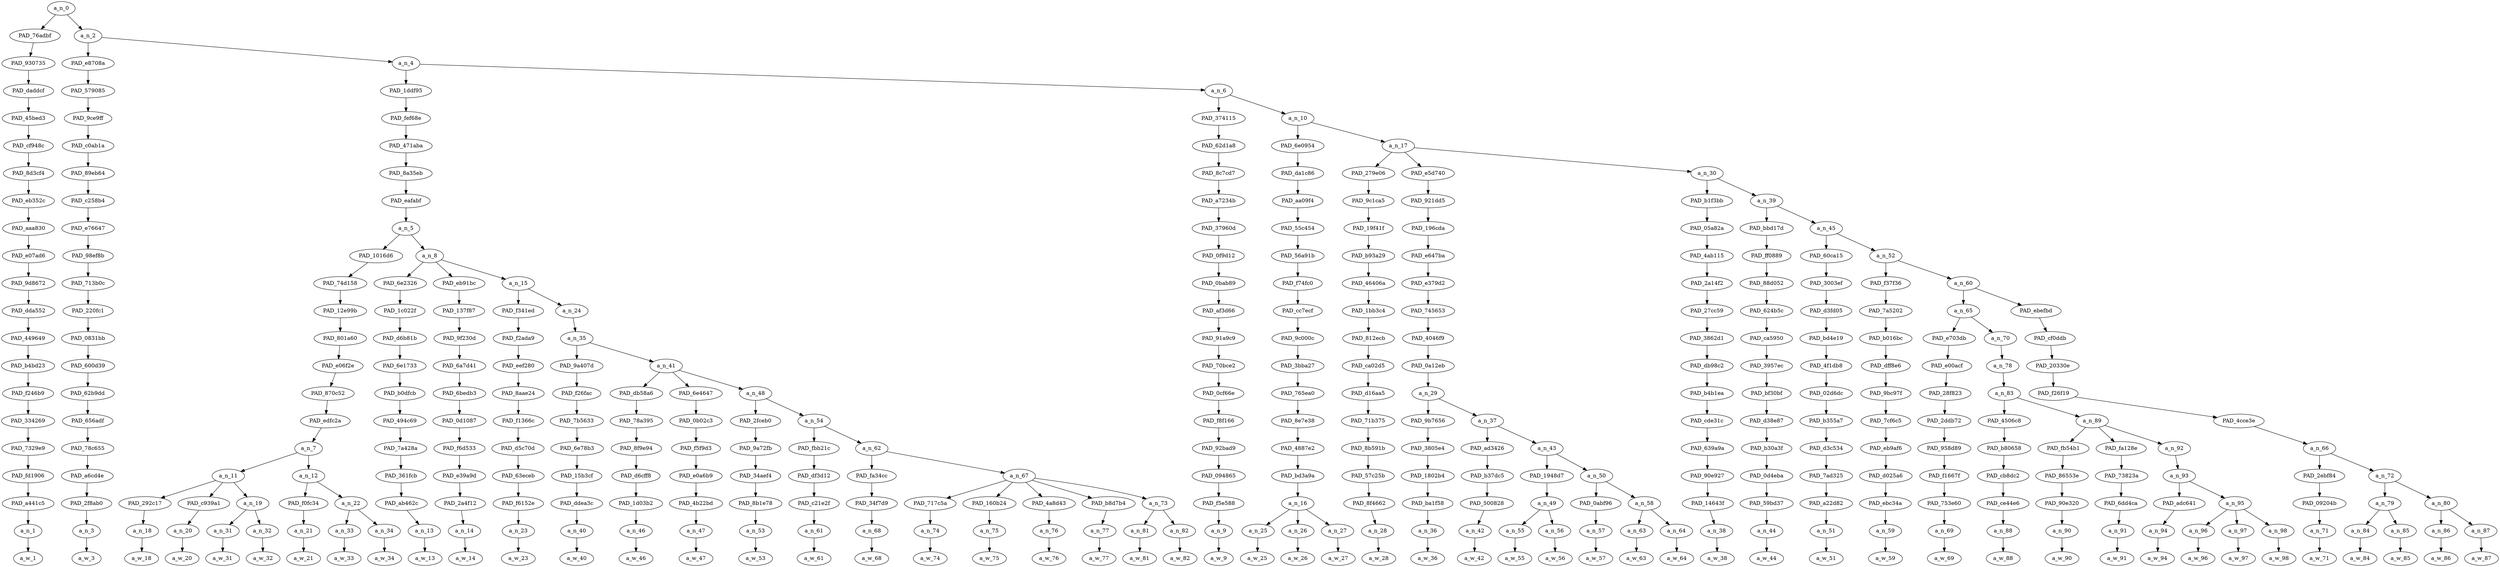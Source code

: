 strict digraph "" {
	a_n_0	[div_dir=1,
		index=0,
		level=20,
		pos="4.525802951388889,20!",
		text_span="[0, 1, 2, 3, 4, 5, 6, 7, 8, 9, 10, 11, 12, 13, 14, 15, 16, 17, 18, 19, 20, 21, 22, 23, 24, 25, 26, 27, 28, 29, 30, 31, 32, 33, 34, \
35, 36, 37, 38, 39, 40, 41, 42, 43, 44, 45, 46, 47, 48, 49, 50, 51, 52]",
		value=1.00000001];
	PAD_76adbf	[div_dir=1,
		index=0,
		level=19,
		pos="0.0,19!",
		text_span="[0]",
		value=0.01469793];
	a_n_0 -> PAD_76adbf;
	a_n_2	[div_dir=1,
		index=1,
		level=19,
		pos="9.051605902777778,19!",
		text_span="[1, 2, 3, 4, 5, 6, 7, 8, 9, 10, 11, 12, 13, 14, 15, 16, 17, 18, 19, 20, 21, 22, 23, 24, 25, 26, 27, 28, 29, 30, 31, 32, 33, 34, \
35, 36, 37, 38, 39, 40, 41, 42, 43, 44, 45, 46, 47, 48, 49, 50, 51, 52]",
		value=0.98489633];
	a_n_0 -> a_n_2;
	PAD_930735	[div_dir=1,
		index=0,
		level=18,
		pos="0.0,18!",
		text_span="[0]",
		value=0.01469793];
	PAD_76adbf -> PAD_930735;
	PAD_daddcf	[div_dir=1,
		index=0,
		level=17,
		pos="0.0,17!",
		text_span="[0]",
		value=0.01469793];
	PAD_930735 -> PAD_daddcf;
	PAD_45bed3	[div_dir=1,
		index=0,
		level=16,
		pos="0.0,16!",
		text_span="[0]",
		value=0.01469793];
	PAD_daddcf -> PAD_45bed3;
	PAD_cf948c	[div_dir=1,
		index=0,
		level=15,
		pos="0.0,15!",
		text_span="[0]",
		value=0.01469793];
	PAD_45bed3 -> PAD_cf948c;
	PAD_8d3cf4	[div_dir=1,
		index=0,
		level=14,
		pos="0.0,14!",
		text_span="[0]",
		value=0.01469793];
	PAD_cf948c -> PAD_8d3cf4;
	PAD_eb352c	[div_dir=1,
		index=0,
		level=13,
		pos="0.0,13!",
		text_span="[0]",
		value=0.01469793];
	PAD_8d3cf4 -> PAD_eb352c;
	PAD_aaa830	[div_dir=1,
		index=0,
		level=12,
		pos="0.0,12!",
		text_span="[0]",
		value=0.01469793];
	PAD_eb352c -> PAD_aaa830;
	PAD_e07ad6	[div_dir=1,
		index=0,
		level=11,
		pos="0.0,11!",
		text_span="[0]",
		value=0.01469793];
	PAD_aaa830 -> PAD_e07ad6;
	PAD_9d8672	[div_dir=1,
		index=0,
		level=10,
		pos="0.0,10!",
		text_span="[0]",
		value=0.01469793];
	PAD_e07ad6 -> PAD_9d8672;
	PAD_dda552	[div_dir=1,
		index=0,
		level=9,
		pos="0.0,9!",
		text_span="[0]",
		value=0.01469793];
	PAD_9d8672 -> PAD_dda552;
	PAD_449649	[div_dir=1,
		index=0,
		level=8,
		pos="0.0,8!",
		text_span="[0]",
		value=0.01469793];
	PAD_dda552 -> PAD_449649;
	PAD_b4bd23	[div_dir=1,
		index=0,
		level=7,
		pos="0.0,7!",
		text_span="[0]",
		value=0.01469793];
	PAD_449649 -> PAD_b4bd23;
	PAD_f246b9	[div_dir=1,
		index=0,
		level=6,
		pos="0.0,6!",
		text_span="[0]",
		value=0.01469793];
	PAD_b4bd23 -> PAD_f246b9;
	PAD_334269	[div_dir=1,
		index=0,
		level=5,
		pos="0.0,5!",
		text_span="[0]",
		value=0.01469793];
	PAD_f246b9 -> PAD_334269;
	PAD_7329e9	[div_dir=1,
		index=0,
		level=4,
		pos="0.0,4!",
		text_span="[0]",
		value=0.01469793];
	PAD_334269 -> PAD_7329e9;
	PAD_fd1906	[div_dir=1,
		index=0,
		level=3,
		pos="0.0,3!",
		text_span="[0]",
		value=0.01469793];
	PAD_7329e9 -> PAD_fd1906;
	PAD_a441c5	[div_dir=1,
		index=0,
		level=2,
		pos="0.0,2!",
		text_span="[0]",
		value=0.01469793];
	PAD_fd1906 -> PAD_a441c5;
	a_n_1	[div_dir=1,
		index=0,
		level=1,
		pos="0.0,1!",
		text_span="[0]",
		value=0.01469793];
	PAD_a441c5 -> a_n_1;
	a_w_1	[div_dir=0,
		index=0,
		level=0,
		pos="0,0!",
		text_span="[0]",
		value=there];
	a_n_1 -> a_w_1;
	PAD_e8708a	[div_dir=-1,
		index=1,
		level=18,
		pos="1.0,18!",
		text_span="[1]",
		value=0.01311802];
	a_n_2 -> PAD_e8708a;
	a_n_4	[div_dir=1,
		index=2,
		level=18,
		pos="17.103211805555556,18!",
		text_span="[2, 3, 4, 5, 6, 7, 8, 9, 10, 11, 12, 13, 14, 15, 16, 17, 18, 19, 20, 21, 22, 23, 24, 25, 26, 27, 28, 29, 30, 31, 32, 33, 34, 35, \
36, 37, 38, 39, 40, 41, 42, 43, 44, 45, 46, 47, 48, 49, 50, 51, 52]",
		value=0.97138414];
	a_n_2 -> a_n_4;
	PAD_579085	[div_dir=-1,
		index=1,
		level=17,
		pos="1.0,17!",
		text_span="[1]",
		value=0.01311802];
	PAD_e8708a -> PAD_579085;
	PAD_9ce9ff	[div_dir=-1,
		index=1,
		level=16,
		pos="1.0,16!",
		text_span="[1]",
		value=0.01311802];
	PAD_579085 -> PAD_9ce9ff;
	PAD_c0ab1a	[div_dir=-1,
		index=1,
		level=15,
		pos="1.0,15!",
		text_span="[1]",
		value=0.01311802];
	PAD_9ce9ff -> PAD_c0ab1a;
	PAD_89eb64	[div_dir=-1,
		index=1,
		level=14,
		pos="1.0,14!",
		text_span="[1]",
		value=0.01311802];
	PAD_c0ab1a -> PAD_89eb64;
	PAD_c258b4	[div_dir=-1,
		index=1,
		level=13,
		pos="1.0,13!",
		text_span="[1]",
		value=0.01311802];
	PAD_89eb64 -> PAD_c258b4;
	PAD_e76647	[div_dir=-1,
		index=1,
		level=12,
		pos="1.0,12!",
		text_span="[1]",
		value=0.01311802];
	PAD_c258b4 -> PAD_e76647;
	PAD_98ef8b	[div_dir=-1,
		index=1,
		level=11,
		pos="1.0,11!",
		text_span="[1]",
		value=0.01311802];
	PAD_e76647 -> PAD_98ef8b;
	PAD_713b0c	[div_dir=-1,
		index=1,
		level=10,
		pos="1.0,10!",
		text_span="[1]",
		value=0.01311802];
	PAD_98ef8b -> PAD_713b0c;
	PAD_220fc1	[div_dir=-1,
		index=1,
		level=9,
		pos="1.0,9!",
		text_span="[1]",
		value=0.01311802];
	PAD_713b0c -> PAD_220fc1;
	PAD_0831bb	[div_dir=-1,
		index=1,
		level=8,
		pos="1.0,8!",
		text_span="[1]",
		value=0.01311802];
	PAD_220fc1 -> PAD_0831bb;
	PAD_600d39	[div_dir=-1,
		index=1,
		level=7,
		pos="1.0,7!",
		text_span="[1]",
		value=0.01311802];
	PAD_0831bb -> PAD_600d39;
	PAD_62b9dd	[div_dir=-1,
		index=1,
		level=6,
		pos="1.0,6!",
		text_span="[1]",
		value=0.01311802];
	PAD_600d39 -> PAD_62b9dd;
	PAD_656adf	[div_dir=-1,
		index=1,
		level=5,
		pos="1.0,5!",
		text_span="[1]",
		value=0.01311802];
	PAD_62b9dd -> PAD_656adf;
	PAD_78c655	[div_dir=-1,
		index=1,
		level=4,
		pos="1.0,4!",
		text_span="[1]",
		value=0.01311802];
	PAD_656adf -> PAD_78c655;
	PAD_a6cd4e	[div_dir=-1,
		index=1,
		level=3,
		pos="1.0,3!",
		text_span="[1]",
		value=0.01311802];
	PAD_78c655 -> PAD_a6cd4e;
	PAD_2f8ab0	[div_dir=-1,
		index=1,
		level=2,
		pos="1.0,2!",
		text_span="[1]",
		value=0.01311802];
	PAD_a6cd4e -> PAD_2f8ab0;
	a_n_3	[div_dir=-1,
		index=1,
		level=1,
		pos="1.0,1!",
		text_span="[1]",
		value=0.01311802];
	PAD_2f8ab0 -> a_n_3;
	a_w_3	[div_dir=0,
		index=1,
		level=0,
		pos="1,0!",
		text_span="[1]",
		value=are];
	a_n_3 -> a_w_3;
	PAD_1ddf95	[div_dir=1,
		index=2,
		level=17,
		pos="7.755034722222223,17!",
		text_span="[2, 3, 4, 5, 6, 7, 8, 9, 10, 11, 12, 13, 14, 15, 16, 17, 18, 19, 20, 21, 22, 23]",
		value=0.30685269];
	a_n_4 -> PAD_1ddf95;
	a_n_6	[div_dir=1,
		index=3,
		level=17,
		pos="26.45138888888889,17!",
		text_span="[24, 25, 26, 27, 28, 29, 30, 31, 32, 33, 34, 35, 36, 37, 38, 39, 40, 41, 42, 43, 44, 45, 46, 47, 48, 49, 50, 51, 52]",
		value=0.66413312];
	a_n_4 -> a_n_6;
	PAD_fef68e	[div_dir=1,
		index=2,
		level=16,
		pos="7.755034722222223,16!",
		text_span="[2, 3, 4, 5, 6, 7, 8, 9, 10, 11, 12, 13, 14, 15, 16, 17, 18, 19, 20, 21, 22, 23]",
		value=0.30685269];
	PAD_1ddf95 -> PAD_fef68e;
	PAD_471aba	[div_dir=1,
		index=2,
		level=15,
		pos="7.755034722222223,15!",
		text_span="[2, 3, 4, 5, 6, 7, 8, 9, 10, 11, 12, 13, 14, 15, 16, 17, 18, 19, 20, 21, 22, 23]",
		value=0.30685269];
	PAD_fef68e -> PAD_471aba;
	PAD_8a35eb	[div_dir=1,
		index=2,
		level=14,
		pos="7.755034722222223,14!",
		text_span="[2, 3, 4, 5, 6, 7, 8, 9, 10, 11, 12, 13, 14, 15, 16, 17, 18, 19, 20, 21, 22, 23]",
		value=0.30685269];
	PAD_471aba -> PAD_8a35eb;
	PAD_eafabf	[div_dir=1,
		index=2,
		level=13,
		pos="7.755034722222223,13!",
		text_span="[2, 3, 4, 5, 6, 7, 8, 9, 10, 11, 12, 13, 14, 15, 16, 17, 18, 19, 20, 21, 22, 23]",
		value=0.30685269];
	PAD_8a35eb -> PAD_eafabf;
	a_n_5	[div_dir=1,
		index=2,
		level=12,
		pos="7.755034722222223,12!",
		text_span="[2, 3, 4, 5, 6, 7, 8, 9, 10, 11, 12, 13, 14, 15, 16, 17, 18, 19, 20, 21, 22, 23]",
		value=0.30685269];
	PAD_eafabf -> a_n_5;
	PAD_1016d6	[div_dir=1,
		index=2,
		level=11,
		pos="5.125,11!",
		text_span="[2, 3, 4, 5, 6, 7, 8]",
		value=0.10934379];
	a_n_5 -> PAD_1016d6;
	a_n_8	[div_dir=1,
		index=3,
		level=11,
		pos="10.385069444444445,11!",
		text_span="[9, 10, 11, 12, 13, 14, 15, 16, 17, 18, 19, 20, 21, 22, 23]",
		value=0.19732351];
	a_n_5 -> a_n_8;
	PAD_74d158	[div_dir=1,
		index=2,
		level=10,
		pos="5.125,10!",
		text_span="[2, 3, 4, 5, 6, 7, 8]",
		value=0.10934379];
	PAD_1016d6 -> PAD_74d158;
	PAD_12e99b	[div_dir=1,
		index=2,
		level=9,
		pos="5.125,9!",
		text_span="[2, 3, 4, 5, 6, 7, 8]",
		value=0.10934379];
	PAD_74d158 -> PAD_12e99b;
	PAD_801a60	[div_dir=1,
		index=2,
		level=8,
		pos="5.125,8!",
		text_span="[2, 3, 4, 5, 6, 7, 8]",
		value=0.10934379];
	PAD_12e99b -> PAD_801a60;
	PAD_e06f2e	[div_dir=1,
		index=2,
		level=7,
		pos="5.125,7!",
		text_span="[2, 3, 4, 5, 6, 7, 8]",
		value=0.10934379];
	PAD_801a60 -> PAD_e06f2e;
	PAD_870c52	[div_dir=1,
		index=2,
		level=6,
		pos="5.125,6!",
		text_span="[2, 3, 4, 5, 6, 7, 8]",
		value=0.10934379];
	PAD_e06f2e -> PAD_870c52;
	PAD_edfc2a	[div_dir=1,
		index=2,
		level=5,
		pos="5.125,5!",
		text_span="[2, 3, 4, 5, 6, 7, 8]",
		value=0.10934379];
	PAD_870c52 -> PAD_edfc2a;
	a_n_7	[div_dir=1,
		index=2,
		level=4,
		pos="5.125,4!",
		text_span="[2, 3, 4, 5, 6, 7, 8]",
		value=0.10934379];
	PAD_edfc2a -> a_n_7;
	a_n_11	[div_dir=1,
		index=2,
		level=3,
		pos="3.5,3!",
		text_span="[2, 3, 4, 5]",
		value=0.07731415];
	a_n_7 -> a_n_11;
	a_n_12	[div_dir=1,
		index=3,
		level=3,
		pos="6.75,3!",
		text_span="[6, 7, 8]",
		value=0.03189026];
	a_n_7 -> a_n_12;
	PAD_292c17	[div_dir=-1,
		index=2,
		level=2,
		pos="2.0,2!",
		text_span="[2]",
		value=0.00952891];
	a_n_11 -> PAD_292c17;
	PAD_c939a1	[div_dir=1,
		index=4,
		level=2,
		pos="5.0,2!",
		text_span="[5]",
		value=0.04478317];
	a_n_11 -> PAD_c939a1;
	a_n_19	[div_dir=1,
		index=3,
		level=2,
		pos="3.5,2!",
		text_span="[3, 4]",
		value=0.02286763];
	a_n_11 -> a_n_19;
	a_n_18	[div_dir=-1,
		index=2,
		level=1,
		pos="2.0,1!",
		text_span="[2]",
		value=0.00952891];
	PAD_292c17 -> a_n_18;
	a_w_18	[div_dir=0,
		index=2,
		level=0,
		pos="2,0!",
		text_span="[2]",
		value=c];
	a_n_18 -> a_w_18;
	a_n_20	[div_dir=1,
		index=5,
		level=1,
		pos="5.0,1!",
		text_span="[5]",
		value=0.04478317];
	PAD_c939a1 -> a_n_20;
	a_w_20	[div_dir=0,
		index=5,
		level=0,
		pos="5,0!",
		text_span="[5]",
		value=moslems];
	a_n_20 -> a_w_20;
	a_n_31	[div_dir=1,
		index=3,
		level=1,
		pos="3.0,1!",
		text_span="[3]",
		value=0.01082881];
	a_n_19 -> a_n_31;
	a_n_32	[div_dir=1,
		index=4,
		level=1,
		pos="4.0,1!",
		text_span="[4]",
		value=0.01201658];
	a_n_19 -> a_n_32;
	a_w_31	[div_dir=0,
		index=3,
		level=0,
		pos="3,0!",
		text_span="[3]",
		value="<number>"];
	a_n_31 -> a_w_31;
	a_w_32	[div_dir=0,
		index=4,
		level=0,
		pos="4,0!",
		text_span="[4]",
		value=million];
	a_n_32 -> a_w_32;
	PAD_f0fc34	[div_dir=-1,
		index=5,
		level=2,
		pos="6.0,2!",
		text_span="[6]",
		value=0.00987457];
	a_n_12 -> PAD_f0fc34;
	a_n_22	[div_dir=1,
		index=6,
		level=2,
		pos="7.5,2!",
		text_span="[7, 8]",
		value=0.02196819];
	a_n_12 -> a_n_22;
	a_n_21	[div_dir=-1,
		index=6,
		level=1,
		pos="6.0,1!",
		text_span="[6]",
		value=0.00987457];
	PAD_f0fc34 -> a_n_21;
	a_w_21	[div_dir=0,
		index=6,
		level=0,
		pos="6,0!",
		text_span="[6]",
		value=in];
	a_n_21 -> a_w_21;
	a_n_33	[div_dir=1,
		index=7,
		level=1,
		pos="7.0,1!",
		text_span="[7]",
		value=0.01253053];
	a_n_22 -> a_n_33;
	a_n_34	[div_dir=1,
		index=8,
		level=1,
		pos="8.0,1!",
		text_span="[8]",
		value=0.00935522];
	a_n_22 -> a_n_34;
	a_w_33	[div_dir=0,
		index=7,
		level=0,
		pos="7,0!",
		text_span="[7]",
		value=uk];
	a_n_33 -> a_w_33;
	a_w_34	[div_dir=0,
		index=8,
		level=0,
		pos="8,0!",
		text_span="[8]",
		value="<percent>"];
	a_n_34 -> a_w_34;
	PAD_6e2326	[div_dir=-1,
		index=3,
		level=10,
		pos="9.0,10!",
		text_span="[9]",
		value=0.00782202];
	a_n_8 -> PAD_6e2326;
	PAD_eb91bc	[div_dir=1,
		index=4,
		level=10,
		pos="10.0,10!",
		text_span="[10]",
		value=0.00795950];
	a_n_8 -> PAD_eb91bc;
	a_n_15	[div_dir=1,
		index=5,
		level=10,
		pos="12.155208333333333,10!",
		text_span="[11, 12, 13, 14, 15, 16, 17, 18, 19, 20, 21, 22, 23]",
		value=0.18141365];
	a_n_8 -> a_n_15;
	PAD_1c022f	[div_dir=-1,
		index=3,
		level=9,
		pos="9.0,9!",
		text_span="[9]",
		value=0.00782202];
	PAD_6e2326 -> PAD_1c022f;
	PAD_d6b81b	[div_dir=-1,
		index=3,
		level=8,
		pos="9.0,8!",
		text_span="[9]",
		value=0.00782202];
	PAD_1c022f -> PAD_d6b81b;
	PAD_6e1733	[div_dir=-1,
		index=3,
		level=7,
		pos="9.0,7!",
		text_span="[9]",
		value=0.00782202];
	PAD_d6b81b -> PAD_6e1733;
	PAD_b0dfcb	[div_dir=-1,
		index=3,
		level=6,
		pos="9.0,6!",
		text_span="[9]",
		value=0.00782202];
	PAD_6e1733 -> PAD_b0dfcb;
	PAD_494c69	[div_dir=-1,
		index=3,
		level=5,
		pos="9.0,5!",
		text_span="[9]",
		value=0.00782202];
	PAD_b0dfcb -> PAD_494c69;
	PAD_7a428a	[div_dir=-1,
		index=3,
		level=4,
		pos="9.0,4!",
		text_span="[9]",
		value=0.00782202];
	PAD_494c69 -> PAD_7a428a;
	PAD_361fcb	[div_dir=-1,
		index=4,
		level=3,
		pos="9.0,3!",
		text_span="[9]",
		value=0.00782202];
	PAD_7a428a -> PAD_361fcb;
	PAD_ab462c	[div_dir=-1,
		index=7,
		level=2,
		pos="9.0,2!",
		text_span="[9]",
		value=0.00782202];
	PAD_361fcb -> PAD_ab462c;
	a_n_13	[div_dir=-1,
		index=9,
		level=1,
		pos="9.0,1!",
		text_span="[9]",
		value=0.00782202];
	PAD_ab462c -> a_n_13;
	a_w_13	[div_dir=0,
		index=9,
		level=0,
		pos="9,0!",
		text_span="[9]",
		value=do];
	a_n_13 -> a_w_13;
	PAD_137f87	[div_dir=1,
		index=4,
		level=9,
		pos="10.0,9!",
		text_span="[10]",
		value=0.00795950];
	PAD_eb91bc -> PAD_137f87;
	PAD_9f230d	[div_dir=1,
		index=4,
		level=8,
		pos="10.0,8!",
		text_span="[10]",
		value=0.00795950];
	PAD_137f87 -> PAD_9f230d;
	PAD_6a7d41	[div_dir=1,
		index=4,
		level=7,
		pos="10.0,7!",
		text_span="[10]",
		value=0.00795950];
	PAD_9f230d -> PAD_6a7d41;
	PAD_6bedb3	[div_dir=1,
		index=4,
		level=6,
		pos="10.0,6!",
		text_span="[10]",
		value=0.00795950];
	PAD_6a7d41 -> PAD_6bedb3;
	PAD_0d1087	[div_dir=1,
		index=4,
		level=5,
		pos="10.0,5!",
		text_span="[10]",
		value=0.00795950];
	PAD_6bedb3 -> PAD_0d1087;
	PAD_f6d533	[div_dir=1,
		index=4,
		level=4,
		pos="10.0,4!",
		text_span="[10]",
		value=0.00795950];
	PAD_0d1087 -> PAD_f6d533;
	PAD_e39a9d	[div_dir=1,
		index=5,
		level=3,
		pos="10.0,3!",
		text_span="[10]",
		value=0.00795950];
	PAD_f6d533 -> PAD_e39a9d;
	PAD_2a4f12	[div_dir=1,
		index=8,
		level=2,
		pos="10.0,2!",
		text_span="[10]",
		value=0.00795950];
	PAD_e39a9d -> PAD_2a4f12;
	a_n_14	[div_dir=1,
		index=10,
		level=1,
		pos="10.0,1!",
		text_span="[10]",
		value=0.00795950];
	PAD_2a4f12 -> a_n_14;
	a_w_14	[div_dir=0,
		index=10,
		level=0,
		pos="10,0!",
		text_span="[10]",
		value=not];
	a_n_14 -> a_w_14;
	PAD_f341ed	[div_dir=1,
		index=5,
		level=9,
		pos="11.0,9!",
		text_span="[11]",
		value=0.01034884];
	a_n_15 -> PAD_f341ed;
	a_n_24	[div_dir=1,
		index=6,
		level=9,
		pos="13.310416666666665,9!",
		text_span="[12, 13, 14, 15, 16, 17, 18, 19, 20, 21, 22, 23]",
		value=0.17092517];
	a_n_15 -> a_n_24;
	PAD_f2ada9	[div_dir=1,
		index=5,
		level=8,
		pos="11.0,8!",
		text_span="[11]",
		value=0.01034884];
	PAD_f341ed -> PAD_f2ada9;
	PAD_eef280	[div_dir=1,
		index=5,
		level=7,
		pos="11.0,7!",
		text_span="[11]",
		value=0.01034884];
	PAD_f2ada9 -> PAD_eef280;
	PAD_8aae24	[div_dir=1,
		index=5,
		level=6,
		pos="11.0,6!",
		text_span="[11]",
		value=0.01034884];
	PAD_eef280 -> PAD_8aae24;
	PAD_f1366c	[div_dir=1,
		index=5,
		level=5,
		pos="11.0,5!",
		text_span="[11]",
		value=0.01034884];
	PAD_8aae24 -> PAD_f1366c;
	PAD_d5c70d	[div_dir=1,
		index=5,
		level=4,
		pos="11.0,4!",
		text_span="[11]",
		value=0.01034884];
	PAD_f1366c -> PAD_d5c70d;
	PAD_63eceb	[div_dir=1,
		index=6,
		level=3,
		pos="11.0,3!",
		text_span="[11]",
		value=0.01034884];
	PAD_d5c70d -> PAD_63eceb;
	PAD_f6152e	[div_dir=1,
		index=9,
		level=2,
		pos="11.0,2!",
		text_span="[11]",
		value=0.01034884];
	PAD_63eceb -> PAD_f6152e;
	a_n_23	[div_dir=1,
		index=11,
		level=1,
		pos="11.0,1!",
		text_span="[11]",
		value=0.01034884];
	PAD_f6152e -> a_n_23;
	a_w_23	[div_dir=0,
		index=11,
		level=0,
		pos="11,0!",
		text_span="[11]",
		value=work];
	a_n_23 -> a_w_23;
	a_n_35	[div_dir=1,
		index=6,
		level=8,
		pos="13.310416666666665,8!",
		text_span="[12, 13, 14, 15, 16, 17, 18, 19, 20, 21, 22, 23]",
		value=0.17078172];
	a_n_24 -> a_n_35;
	PAD_9a407d	[div_dir=1,
		index=6,
		level=7,
		pos="12.0,7!",
		text_span="[12]",
		value=0.01162994];
	a_n_35 -> PAD_9a407d;
	a_n_41	[div_dir=1,
		index=7,
		level=7,
		pos="14.620833333333332,7!",
		text_span="[13, 14, 15, 16, 17, 18, 19, 20, 21, 22, 23]",
		value=0.15900834];
	a_n_35 -> a_n_41;
	PAD_f26fac	[div_dir=1,
		index=6,
		level=6,
		pos="12.0,6!",
		text_span="[12]",
		value=0.01162994];
	PAD_9a407d -> PAD_f26fac;
	PAD_7b5633	[div_dir=1,
		index=6,
		level=5,
		pos="12.0,5!",
		text_span="[12]",
		value=0.01162994];
	PAD_f26fac -> PAD_7b5633;
	PAD_6e78b3	[div_dir=1,
		index=6,
		level=4,
		pos="12.0,4!",
		text_span="[12]",
		value=0.01162994];
	PAD_7b5633 -> PAD_6e78b3;
	PAD_15b3cf	[div_dir=1,
		index=7,
		level=3,
		pos="12.0,3!",
		text_span="[12]",
		value=0.01162994];
	PAD_6e78b3 -> PAD_15b3cf;
	PAD_ddea3c	[div_dir=1,
		index=10,
		level=2,
		pos="12.0,2!",
		text_span="[12]",
		value=0.01162994];
	PAD_15b3cf -> PAD_ddea3c;
	a_n_40	[div_dir=1,
		index=12,
		level=1,
		pos="12.0,1!",
		text_span="[12]",
		value=0.01162994];
	PAD_ddea3c -> a_n_40;
	a_w_40	[div_dir=0,
		index=12,
		level=0,
		pos="12,0!",
		text_span="[12]",
		value="<percent>1"];
	a_n_40 -> a_w_40;
	PAD_db58a6	[div_dir=-1,
		index=7,
		level=6,
		pos="13.0,6!",
		text_span="[13]",
		value=0.00928440];
	a_n_41 -> PAD_db58a6;
	PAD_6e4647	[div_dir=-1,
		index=8,
		level=6,
		pos="14.0,6!",
		text_span="[14]",
		value=0.00856020];
	a_n_41 -> PAD_6e4647;
	a_n_48	[div_dir=1,
		index=9,
		level=6,
		pos="16.8625,6!",
		text_span="[15, 16, 17, 18, 19, 20, 21, 22, 23]",
		value=0.14102441];
	a_n_41 -> a_n_48;
	PAD_78a395	[div_dir=-1,
		index=7,
		level=5,
		pos="13.0,5!",
		text_span="[13]",
		value=0.00928440];
	PAD_db58a6 -> PAD_78a395;
	PAD_8f9e94	[div_dir=-1,
		index=7,
		level=4,
		pos="13.0,4!",
		text_span="[13]",
		value=0.00928440];
	PAD_78a395 -> PAD_8f9e94;
	PAD_d6cff8	[div_dir=-1,
		index=8,
		level=3,
		pos="13.0,3!",
		text_span="[13]",
		value=0.00928440];
	PAD_8f9e94 -> PAD_d6cff8;
	PAD_1d03b2	[div_dir=-1,
		index=11,
		level=2,
		pos="13.0,2!",
		text_span="[13]",
		value=0.00928440];
	PAD_d6cff8 -> PAD_1d03b2;
	a_n_46	[div_dir=-1,
		index=13,
		level=1,
		pos="13.0,1!",
		text_span="[13]",
		value=0.00928440];
	PAD_1d03b2 -> a_n_46;
	a_w_46	[div_dir=0,
		index=13,
		level=0,
		pos="13,0!",
		text_span="[13]",
		value=were];
	a_n_46 -> a_w_46;
	PAD_0b02c3	[div_dir=-1,
		index=8,
		level=5,
		pos="14.0,5!",
		text_span="[14]",
		value=0.00856020];
	PAD_6e4647 -> PAD_0b02c3;
	PAD_f5f9d3	[div_dir=-1,
		index=8,
		level=4,
		pos="14.0,4!",
		text_span="[14]",
		value=0.00856020];
	PAD_0b02c3 -> PAD_f5f9d3;
	PAD_e0a6b9	[div_dir=-1,
		index=9,
		level=3,
		pos="14.0,3!",
		text_span="[14]",
		value=0.00856020];
	PAD_f5f9d3 -> PAD_e0a6b9;
	PAD_4b22bd	[div_dir=-1,
		index=12,
		level=2,
		pos="14.0,2!",
		text_span="[14]",
		value=0.00856020];
	PAD_e0a6b9 -> PAD_4b22bd;
	a_n_47	[div_dir=-1,
		index=14,
		level=1,
		pos="14.0,1!",
		text_span="[14]",
		value=0.00856020];
	PAD_4b22bd -> a_n_47;
	a_w_47	[div_dir=0,
		index=14,
		level=0,
		pos="14,0!",
		text_span="[14]",
		value=not1];
	a_n_47 -> a_w_47;
	PAD_2fceb0	[div_dir=1,
		index=9,
		level=5,
		pos="15.0,5!",
		text_span="[15]",
		value=0.01260050];
	a_n_48 -> PAD_2fceb0;
	a_n_54	[div_dir=1,
		index=10,
		level=5,
		pos="18.725,5!",
		text_span="[16, 17, 18, 19, 20, 21, 22, 23]",
		value=0.12825529];
	a_n_48 -> a_n_54;
	PAD_9a72fb	[div_dir=1,
		index=9,
		level=4,
		pos="15.0,4!",
		text_span="[15]",
		value=0.01260050];
	PAD_2fceb0 -> PAD_9a72fb;
	PAD_34aef4	[div_dir=1,
		index=10,
		level=3,
		pos="15.0,3!",
		text_span="[15]",
		value=0.01260050];
	PAD_9a72fb -> PAD_34aef4;
	PAD_8b1e78	[div_dir=1,
		index=13,
		level=2,
		pos="15.0,2!",
		text_span="[15]",
		value=0.01260050];
	PAD_34aef4 -> PAD_8b1e78;
	a_n_53	[div_dir=1,
		index=15,
		level=1,
		pos="15.0,1!",
		text_span="[15]",
		value=0.01260050];
	PAD_8b1e78 -> a_n_53;
	a_w_53	[div_dir=0,
		index=15,
		level=0,
		pos="15,0!",
		text_span="[15]",
		value=born];
	a_n_53 -> a_w_53;
	PAD_fbb21c	[div_dir=-1,
		index=10,
		level=4,
		pos="16.0,4!",
		text_span="[16]",
		value=0.01112521];
	a_n_54 -> PAD_fbb21c;
	a_n_62	[div_dir=1,
		index=11,
		level=4,
		pos="21.45,4!",
		text_span="[17, 18, 19, 20, 21, 22, 23]",
		value=0.11698566];
	a_n_54 -> a_n_62;
	PAD_df3d12	[div_dir=-1,
		index=11,
		level=3,
		pos="16.0,3!",
		text_span="[16]",
		value=0.01112521];
	PAD_fbb21c -> PAD_df3d12;
	PAD_c21e2f	[div_dir=-1,
		index=14,
		level=2,
		pos="16.0,2!",
		text_span="[16]",
		value=0.01112521];
	PAD_df3d12 -> PAD_c21e2f;
	a_n_61	[div_dir=-1,
		index=16,
		level=1,
		pos="16.0,1!",
		text_span="[16]",
		value=0.01112521];
	PAD_c21e2f -> a_n_61;
	a_w_61	[div_dir=0,
		index=16,
		level=0,
		pos="16,0!",
		text_span="[16]",
		value=in1];
	a_n_61 -> a_w_61;
	PAD_fa34cc	[div_dir=-1,
		index=13,
		level=3,
		pos="23.0,3!",
		text_span="[23]",
		value=0.01251798];
	a_n_62 -> PAD_fa34cc;
	a_n_67	[div_dir=1,
		index=12,
		level=3,
		pos="19.9,3!",
		text_span="[17, 18, 19, 20, 21, 22]",
		value=0.10429971];
	a_n_62 -> a_n_67;
	PAD_34f7d9	[div_dir=-1,
		index=20,
		level=2,
		pos="23.0,2!",
		text_span="[23]",
		value=0.01251798];
	PAD_fa34cc -> PAD_34f7d9;
	a_n_68	[div_dir=-1,
		index=23,
		level=1,
		pos="23.0,1!",
		text_span="[23]",
		value=0.01251798];
	PAD_34f7d9 -> a_n_68;
	a_w_68	[div_dir=0,
		index=23,
		level=0,
		pos="23,0!",
		text_span="[23]",
		value="<number>2"];
	a_n_68 -> a_w_68;
	PAD_717c5a	[div_dir=1,
		index=16,
		level=2,
		pos="19.0,2!",
		text_span="[19]",
		value=0.01170534];
	a_n_67 -> PAD_717c5a;
	PAD_160b24	[div_dir=1,
		index=17,
		level=2,
		pos="20.0,2!",
		text_span="[20]",
		value=0.03741231];
	a_n_67 -> PAD_160b24;
	PAD_4a8d43	[div_dir=1,
		index=18,
		level=2,
		pos="21.0,2!",
		text_span="[21]",
		value=0.01791466];
	a_n_67 -> PAD_4a8d43;
	PAD_b8d7b4	[div_dir=1,
		index=19,
		level=2,
		pos="22.0,2!",
		text_span="[22]",
		value=0.01493848];
	a_n_67 -> PAD_b8d7b4;
	a_n_73	[div_dir=1,
		index=15,
		level=2,
		pos="17.5,2!",
		text_span="[17, 18]",
		value=0.02215936];
	a_n_67 -> a_n_73;
	a_n_74	[div_dir=1,
		index=19,
		level=1,
		pos="19.0,1!",
		text_span="[19]",
		value=0.01170534];
	PAD_717c5a -> a_n_74;
	a_w_74	[div_dir=0,
		index=19,
		level=0,
		pos="19,0!",
		text_span="[19]",
		value=support];
	a_n_74 -> a_w_74;
	a_n_75	[div_dir=1,
		index=20,
		level=1,
		pos="20.0,1!",
		text_span="[20]",
		value=0.03741231];
	PAD_160b24 -> a_n_75;
	a_w_75	[div_dir=0,
		index=20,
		level=0,
		pos="20,0!",
		text_span="[20]",
		value=moslem];
	a_n_75 -> a_w_75;
	a_n_76	[div_dir=1,
		index=21,
		level=1,
		pos="21.0,1!",
		text_span="[21]",
		value=0.01791466];
	PAD_4a8d43 -> a_n_76;
	a_w_76	[div_dir=0,
		index=21,
		level=0,
		pos="21,0!",
		text_span="[21]",
		value=suicide];
	a_n_76 -> a_w_76;
	a_n_77	[div_dir=1,
		index=22,
		level=1,
		pos="22.0,1!",
		text_span="[22]",
		value=0.01493848];
	PAD_b8d7b4 -> a_n_77;
	a_w_77	[div_dir=0,
		index=22,
		level=0,
		pos="22,0!",
		text_span="[22]",
		value=bombers];
	a_n_77 -> a_w_77;
	a_n_81	[div_dir=1,
		index=17,
		level=1,
		pos="17.0,1!",
		text_span="[17]",
		value=0.01118491];
	a_n_73 -> a_n_81;
	a_n_82	[div_dir=1,
		index=18,
		level=1,
		pos="18.0,1!",
		text_span="[18]",
		value=0.01091295];
	a_n_73 -> a_n_82;
	a_w_81	[div_dir=0,
		index=17,
		level=0,
		pos="17,0!",
		text_span="[17]",
		value=uk1];
	a_n_81 -> a_w_81;
	a_w_82	[div_dir=0,
		index=18,
		level=0,
		pos="18,0!",
		text_span="[18]",
		value="<number>1"];
	a_n_82 -> a_w_82;
	PAD_374115	[div_dir=1,
		index=3,
		level=16,
		pos="24.0,16!",
		text_span="[24]",
		value=0.01128785];
	a_n_6 -> PAD_374115;
	a_n_10	[div_dir=1,
		index=4,
		level=16,
		pos="28.90277777777778,16!",
		text_span="[25, 26, 27, 28, 29, 30, 31, 32, 33, 34, 35, 36, 37, 38, 39, 40, 41, 42, 43, 44, 45, 46, 47, 48, 49, 50, 51, 52]",
		value=0.65248731];
	a_n_6 -> a_n_10;
	PAD_62d1a8	[div_dir=1,
		index=3,
		level=15,
		pos="24.0,15!",
		text_span="[24]",
		value=0.01128785];
	PAD_374115 -> PAD_62d1a8;
	PAD_8c7cd7	[div_dir=1,
		index=3,
		level=14,
		pos="24.0,14!",
		text_span="[24]",
		value=0.01128785];
	PAD_62d1a8 -> PAD_8c7cd7;
	PAD_a7234b	[div_dir=1,
		index=3,
		level=13,
		pos="24.0,13!",
		text_span="[24]",
		value=0.01128785];
	PAD_8c7cd7 -> PAD_a7234b;
	PAD_37960d	[div_dir=1,
		index=3,
		level=12,
		pos="24.0,12!",
		text_span="[24]",
		value=0.01128785];
	PAD_a7234b -> PAD_37960d;
	PAD_0f9d12	[div_dir=1,
		index=4,
		level=11,
		pos="24.0,11!",
		text_span="[24]",
		value=0.01128785];
	PAD_37960d -> PAD_0f9d12;
	PAD_0bab89	[div_dir=1,
		index=6,
		level=10,
		pos="24.0,10!",
		text_span="[24]",
		value=0.01128785];
	PAD_0f9d12 -> PAD_0bab89;
	PAD_af3d66	[div_dir=1,
		index=7,
		level=9,
		pos="24.0,9!",
		text_span="[24]",
		value=0.01128785];
	PAD_0bab89 -> PAD_af3d66;
	PAD_91a9c9	[div_dir=1,
		index=7,
		level=8,
		pos="24.0,8!",
		text_span="[24]",
		value=0.01128785];
	PAD_af3d66 -> PAD_91a9c9;
	PAD_70bce2	[div_dir=1,
		index=8,
		level=7,
		pos="24.0,7!",
		text_span="[24]",
		value=0.01128785];
	PAD_91a9c9 -> PAD_70bce2;
	PAD_0cf66e	[div_dir=1,
		index=10,
		level=6,
		pos="24.0,6!",
		text_span="[24]",
		value=0.01128785];
	PAD_70bce2 -> PAD_0cf66e;
	PAD_f8f166	[div_dir=1,
		index=11,
		level=5,
		pos="24.0,5!",
		text_span="[24]",
		value=0.01128785];
	PAD_0cf66e -> PAD_f8f166;
	PAD_92bad9	[div_dir=1,
		index=12,
		level=4,
		pos="24.0,4!",
		text_span="[24]",
		value=0.01128785];
	PAD_f8f166 -> PAD_92bad9;
	PAD_094865	[div_dir=1,
		index=14,
		level=3,
		pos="24.0,3!",
		text_span="[24]",
		value=0.01128785];
	PAD_92bad9 -> PAD_094865;
	PAD_f5e588	[div_dir=1,
		index=21,
		level=2,
		pos="24.0,2!",
		text_span="[24]",
		value=0.01128785];
	PAD_094865 -> PAD_f5e588;
	a_n_9	[div_dir=1,
		index=24,
		level=1,
		pos="24.0,1!",
		text_span="[24]",
		value=0.01128785];
	PAD_f5e588 -> a_n_9;
	a_w_9	[div_dir=0,
		index=24,
		level=0,
		pos="24,0!",
		text_span="[24]",
		value=are1];
	a_n_9 -> a_w_9;
	PAD_6e0954	[div_dir=1,
		index=4,
		level=15,
		pos="26.0,15!",
		text_span="[25, 26, 27]",
		value=0.10349631];
	a_n_10 -> PAD_6e0954;
	a_n_17	[div_dir=1,
		index=5,
		level=15,
		pos="31.805555555555557,15!",
		text_span="[28, 29, 30, 31, 32, 33, 34, 35, 36, 37, 38, 39, 40, 41, 42, 43, 44, 45, 46, 47, 48, 49, 50, 51, 52]",
		value=0.54863347];
	a_n_10 -> a_n_17;
	PAD_da1c86	[div_dir=1,
		index=4,
		level=14,
		pos="26.0,14!",
		text_span="[25, 26, 27]",
		value=0.10349631];
	PAD_6e0954 -> PAD_da1c86;
	PAD_aa09f4	[div_dir=1,
		index=4,
		level=13,
		pos="26.0,13!",
		text_span="[25, 26, 27]",
		value=0.10349631];
	PAD_da1c86 -> PAD_aa09f4;
	PAD_55c454	[div_dir=1,
		index=4,
		level=12,
		pos="26.0,12!",
		text_span="[25, 26, 27]",
		value=0.10349631];
	PAD_aa09f4 -> PAD_55c454;
	PAD_56a91b	[div_dir=1,
		index=5,
		level=11,
		pos="26.0,11!",
		text_span="[25, 26, 27]",
		value=0.10349631];
	PAD_55c454 -> PAD_56a91b;
	PAD_f74fc0	[div_dir=1,
		index=7,
		level=10,
		pos="26.0,10!",
		text_span="[25, 26, 27]",
		value=0.10349631];
	PAD_56a91b -> PAD_f74fc0;
	PAD_cc7ecf	[div_dir=1,
		index=8,
		level=9,
		pos="26.0,9!",
		text_span="[25, 26, 27]",
		value=0.10349631];
	PAD_f74fc0 -> PAD_cc7ecf;
	PAD_9c000c	[div_dir=1,
		index=8,
		level=8,
		pos="26.0,8!",
		text_span="[25, 26, 27]",
		value=0.10349631];
	PAD_cc7ecf -> PAD_9c000c;
	PAD_3bba27	[div_dir=1,
		index=9,
		level=7,
		pos="26.0,7!",
		text_span="[25, 26, 27]",
		value=0.10349631];
	PAD_9c000c -> PAD_3bba27;
	PAD_765ea0	[div_dir=1,
		index=11,
		level=6,
		pos="26.0,6!",
		text_span="[25, 26, 27]",
		value=0.10349631];
	PAD_3bba27 -> PAD_765ea0;
	PAD_8e7e38	[div_dir=1,
		index=12,
		level=5,
		pos="26.0,5!",
		text_span="[25, 26, 27]",
		value=0.10349631];
	PAD_765ea0 -> PAD_8e7e38;
	PAD_4887e2	[div_dir=1,
		index=13,
		level=4,
		pos="26.0,4!",
		text_span="[25, 26, 27]",
		value=0.10349631];
	PAD_8e7e38 -> PAD_4887e2;
	PAD_bd3a9a	[div_dir=1,
		index=15,
		level=3,
		pos="26.0,3!",
		text_span="[25, 26, 27]",
		value=0.10349631];
	PAD_4887e2 -> PAD_bd3a9a;
	a_n_16	[div_dir=1,
		index=22,
		level=2,
		pos="26.0,2!",
		text_span="[25, 26, 27]",
		value=0.10349631];
	PAD_bd3a9a -> a_n_16;
	a_n_25	[div_dir=1,
		index=25,
		level=1,
		pos="25.0,1!",
		text_span="[25]",
		value=0.03125936];
	a_n_16 -> a_n_25;
	a_n_26	[div_dir=1,
		index=26,
		level=1,
		pos="26.0,1!",
		text_span="[26]",
		value=0.03294155];
	a_n_16 -> a_n_26;
	a_n_27	[div_dir=1,
		index=27,
		level=1,
		pos="27.0,1!",
		text_span="[27]",
		value=0.03919227];
	a_n_16 -> a_n_27;
	a_w_25	[div_dir=0,
		index=25,
		level=0,
		pos="25,0!",
		text_span="[25]",
		value=moslem1];
	a_n_25 -> a_w_25;
	a_w_26	[div_dir=0,
		index=26,
		level=0,
		pos="26,0!",
		text_span="[26]",
		value=jihadis];
	a_n_26 -> a_w_26;
	a_w_27	[div_dir=0,
		index=27,
		level=0,
		pos="27,0!",
		text_span="[27]",
		value=moslems1];
	a_n_27 -> a_w_27;
	PAD_279e06	[div_dir=1,
		index=5,
		level=14,
		pos="28.0,14!",
		text_span="[28]",
		value=0.00956332];
	a_n_17 -> PAD_279e06;
	PAD_e5d740	[div_dir=1,
		index=6,
		level=14,
		pos="30.15625,14!",
		text_span="[29, 30, 31, 32, 33, 34, 35]",
		value=0.07811578];
	a_n_17 -> PAD_e5d740;
	a_n_30	[div_dir=1,
		index=7,
		level=14,
		pos="37.26041666666667,14!",
		text_span="[36, 37, 38, 39, 40, 41, 42, 43, 44, 45, 46, 47, 48, 49, 50, 51, 52]",
		value=0.46060525];
	a_n_17 -> a_n_30;
	PAD_9c1ca5	[div_dir=1,
		index=5,
		level=13,
		pos="28.0,13!",
		text_span="[28]",
		value=0.00956332];
	PAD_279e06 -> PAD_9c1ca5;
	PAD_19f41f	[div_dir=1,
		index=5,
		level=12,
		pos="28.0,12!",
		text_span="[28]",
		value=0.00956332];
	PAD_9c1ca5 -> PAD_19f41f;
	PAD_b93a29	[div_dir=1,
		index=6,
		level=11,
		pos="28.0,11!",
		text_span="[28]",
		value=0.00956332];
	PAD_19f41f -> PAD_b93a29;
	PAD_46406a	[div_dir=1,
		index=8,
		level=10,
		pos="28.0,10!",
		text_span="[28]",
		value=0.00956332];
	PAD_b93a29 -> PAD_46406a;
	PAD_1bb3c4	[div_dir=1,
		index=9,
		level=9,
		pos="28.0,9!",
		text_span="[28]",
		value=0.00956332];
	PAD_46406a -> PAD_1bb3c4;
	PAD_812ecb	[div_dir=1,
		index=9,
		level=8,
		pos="28.0,8!",
		text_span="[28]",
		value=0.00956332];
	PAD_1bb3c4 -> PAD_812ecb;
	PAD_ca02d5	[div_dir=1,
		index=10,
		level=7,
		pos="28.0,7!",
		text_span="[28]",
		value=0.00956332];
	PAD_812ecb -> PAD_ca02d5;
	PAD_d16aa5	[div_dir=1,
		index=12,
		level=6,
		pos="28.0,6!",
		text_span="[28]",
		value=0.00956332];
	PAD_ca02d5 -> PAD_d16aa5;
	PAD_71b375	[div_dir=1,
		index=13,
		level=5,
		pos="28.0,5!",
		text_span="[28]",
		value=0.00956332];
	PAD_d16aa5 -> PAD_71b375;
	PAD_8b591b	[div_dir=1,
		index=14,
		level=4,
		pos="28.0,4!",
		text_span="[28]",
		value=0.00956332];
	PAD_71b375 -> PAD_8b591b;
	PAD_57c25b	[div_dir=1,
		index=16,
		level=3,
		pos="28.0,3!",
		text_span="[28]",
		value=0.00956332];
	PAD_8b591b -> PAD_57c25b;
	PAD_8f4662	[div_dir=1,
		index=23,
		level=2,
		pos="28.0,2!",
		text_span="[28]",
		value=0.00956332];
	PAD_57c25b -> PAD_8f4662;
	a_n_28	[div_dir=1,
		index=28,
		level=1,
		pos="28.0,1!",
		text_span="[28]",
		value=0.00956332];
	PAD_8f4662 -> a_n_28;
	a_w_28	[div_dir=0,
		index=28,
		level=0,
		pos="28,0!",
		text_span="[28]",
		value=are2];
	a_n_28 -> a_w_28;
	PAD_921dd5	[div_dir=1,
		index=6,
		level=13,
		pos="30.15625,13!",
		text_span="[29, 30, 31, 32, 33, 34, 35]",
		value=0.07811578];
	PAD_e5d740 -> PAD_921dd5;
	PAD_196cda	[div_dir=1,
		index=6,
		level=12,
		pos="30.15625,12!",
		text_span="[29, 30, 31, 32, 33, 34, 35]",
		value=0.07811578];
	PAD_921dd5 -> PAD_196cda;
	PAD_e647ba	[div_dir=1,
		index=7,
		level=11,
		pos="30.15625,11!",
		text_span="[29, 30, 31, 32, 33, 34, 35]",
		value=0.07811578];
	PAD_196cda -> PAD_e647ba;
	PAD_e379d2	[div_dir=1,
		index=9,
		level=10,
		pos="30.15625,10!",
		text_span="[29, 30, 31, 32, 33, 34, 35]",
		value=0.07811578];
	PAD_e647ba -> PAD_e379d2;
	PAD_745653	[div_dir=1,
		index=10,
		level=9,
		pos="30.15625,9!",
		text_span="[29, 30, 31, 32, 33, 34, 35]",
		value=0.07811578];
	PAD_e379d2 -> PAD_745653;
	PAD_4046f9	[div_dir=1,
		index=10,
		level=8,
		pos="30.15625,8!",
		text_span="[29, 30, 31, 32, 33, 34, 35]",
		value=0.07811578];
	PAD_745653 -> PAD_4046f9;
	PAD_0a12eb	[div_dir=1,
		index=11,
		level=7,
		pos="30.15625,7!",
		text_span="[29, 30, 31, 32, 33, 34, 35]",
		value=0.07811578];
	PAD_4046f9 -> PAD_0a12eb;
	a_n_29	[div_dir=1,
		index=13,
		level=6,
		pos="30.15625,6!",
		text_span="[29, 30, 31, 32, 33, 34, 35]",
		value=0.07811578];
	PAD_0a12eb -> a_n_29;
	PAD_9b7656	[div_dir=1,
		index=14,
		level=5,
		pos="29.0,5!",
		text_span="[29]",
		value=0.00958250];
	a_n_29 -> PAD_9b7656;
	a_n_37	[div_dir=1,
		index=15,
		level=5,
		pos="31.3125,5!",
		text_span="[30, 31, 32, 33, 34, 35]",
		value=0.06842408];
	a_n_29 -> a_n_37;
	PAD_3805e4	[div_dir=1,
		index=15,
		level=4,
		pos="29.0,4!",
		text_span="[29]",
		value=0.00958250];
	PAD_9b7656 -> PAD_3805e4;
	PAD_1802b4	[div_dir=1,
		index=17,
		level=3,
		pos="29.0,3!",
		text_span="[29]",
		value=0.00958250];
	PAD_3805e4 -> PAD_1802b4;
	PAD_ba1f58	[div_dir=1,
		index=24,
		level=2,
		pos="29.0,2!",
		text_span="[29]",
		value=0.00958250];
	PAD_1802b4 -> PAD_ba1f58;
	a_n_36	[div_dir=1,
		index=29,
		level=1,
		pos="29.0,1!",
		text_span="[29]",
		value=0.00958250];
	PAD_ba1f58 -> a_n_36;
	a_w_36	[div_dir=0,
		index=29,
		level=0,
		pos="29,0!",
		text_span="[29]",
		value=nothing];
	a_n_36 -> a_w_36;
	PAD_ad3426	[div_dir=1,
		index=16,
		level=4,
		pos="30.0,4!",
		text_span="[30]",
		value=0.01028034];
	a_n_37 -> PAD_ad3426;
	a_n_43	[div_dir=1,
		index=17,
		level=4,
		pos="32.625,4!",
		text_span="[31, 32, 33, 34, 35]",
		value=0.05804742];
	a_n_37 -> a_n_43;
	PAD_b37dc5	[div_dir=1,
		index=18,
		level=3,
		pos="30.0,3!",
		text_span="[30]",
		value=0.01028034];
	PAD_ad3426 -> PAD_b37dc5;
	PAD_500828	[div_dir=1,
		index=25,
		level=2,
		pos="30.0,2!",
		text_span="[30]",
		value=0.01028034];
	PAD_b37dc5 -> PAD_500828;
	a_n_42	[div_dir=1,
		index=30,
		level=1,
		pos="30.0,1!",
		text_span="[30]",
		value=0.01028034];
	PAD_500828 -> a_n_42;
	a_w_42	[div_dir=0,
		index=30,
		level=0,
		pos="30,0!",
		text_span="[30]",
		value=but];
	a_n_42 -> a_w_42;
	PAD_1948d7	[div_dir=1,
		index=19,
		level=3,
		pos="31.5,3!",
		text_span="[31, 32]",
		value=0.02040083];
	a_n_43 -> PAD_1948d7;
	a_n_50	[div_dir=1,
		index=20,
		level=3,
		pos="33.75,3!",
		text_span="[33, 34, 35]",
		value=0.03754737];
	a_n_43 -> a_n_50;
	a_n_49	[div_dir=1,
		index=26,
		level=2,
		pos="31.5,2!",
		text_span="[31, 32]",
		value=0.02040083];
	PAD_1948d7 -> a_n_49;
	a_n_55	[div_dir=1,
		index=31,
		level=1,
		pos="31.0,1!",
		text_span="[31]",
		value=0.00872299];
	a_n_49 -> a_n_55;
	a_n_56	[div_dir=1,
		index=32,
		level=1,
		pos="32.0,1!",
		text_span="[32]",
		value=0.01164542];
	a_n_49 -> a_n_56;
	a_w_55	[div_dir=0,
		index=31,
		level=0,
		pos="31,0!",
		text_span="[31]",
		value=a];
	a_n_55 -> a_w_55;
	a_w_56	[div_dir=0,
		index=32,
		level=0,
		pos="32,0!",
		text_span="[32]",
		value=drain];
	a_n_56 -> a_w_56;
	PAD_0abf96	[div_dir=1,
		index=27,
		level=2,
		pos="33.0,2!",
		text_span="[33]",
		value=0.01123904];
	a_n_50 -> PAD_0abf96;
	a_n_58	[div_dir=1,
		index=28,
		level=2,
		pos="34.5,2!",
		text_span="[34, 35]",
		value=0.02620622];
	a_n_50 -> a_n_58;
	a_n_57	[div_dir=1,
		index=33,
		level=1,
		pos="33.0,1!",
		text_span="[33]",
		value=0.01123904];
	PAD_0abf96 -> a_n_57;
	a_w_57	[div_dir=0,
		index=33,
		level=0,
		pos="33,0!",
		text_span="[33]",
		value=on];
	a_n_57 -> a_w_57;
	a_n_63	[div_dir=1,
		index=34,
		level=1,
		pos="34.0,1!",
		text_span="[34]",
		value=0.01234018];
	a_n_58 -> a_n_63;
	a_n_64	[div_dir=1,
		index=35,
		level=1,
		pos="35.0,1!",
		text_span="[35]",
		value=0.01378608];
	a_n_58 -> a_n_64;
	a_w_63	[div_dir=0,
		index=34,
		level=0,
		pos="34,0!",
		text_span="[34]",
		value=uk2];
	a_n_63 -> a_w_63;
	a_w_64	[div_dir=0,
		index=35,
		level=0,
		pos="35,0!",
		text_span="[35]",
		value=taxpayers];
	a_n_64 -> a_w_64;
	PAD_b1f3bb	[div_dir=-1,
		index=7,
		level=13,
		pos="36.0,13!",
		text_span="[36]",
		value=0.02763933];
	a_n_30 -> PAD_b1f3bb;
	a_n_39	[div_dir=1,
		index=8,
		level=13,
		pos="38.520833333333336,13!",
		text_span="[37, 38, 39, 40, 41, 42, 43, 44, 45, 46, 47, 48, 49, 50, 51, 52]",
		value=0.43262340];
	a_n_30 -> a_n_39;
	PAD_05a82a	[div_dir=-1,
		index=7,
		level=12,
		pos="36.0,12!",
		text_span="[36]",
		value=0.02763933];
	PAD_b1f3bb -> PAD_05a82a;
	PAD_4ab115	[div_dir=-1,
		index=8,
		level=11,
		pos="36.0,11!",
		text_span="[36]",
		value=0.02763933];
	PAD_05a82a -> PAD_4ab115;
	PAD_2a14f2	[div_dir=-1,
		index=10,
		level=10,
		pos="36.0,10!",
		text_span="[36]",
		value=0.02763933];
	PAD_4ab115 -> PAD_2a14f2;
	PAD_27cc59	[div_dir=-1,
		index=11,
		level=9,
		pos="36.0,9!",
		text_span="[36]",
		value=0.02763933];
	PAD_2a14f2 -> PAD_27cc59;
	PAD_3862d1	[div_dir=-1,
		index=11,
		level=8,
		pos="36.0,8!",
		text_span="[36]",
		value=0.02763933];
	PAD_27cc59 -> PAD_3862d1;
	PAD_db98c2	[div_dir=-1,
		index=12,
		level=7,
		pos="36.0,7!",
		text_span="[36]",
		value=0.02763933];
	PAD_3862d1 -> PAD_db98c2;
	PAD_b4b1ea	[div_dir=-1,
		index=14,
		level=6,
		pos="36.0,6!",
		text_span="[36]",
		value=0.02763933];
	PAD_db98c2 -> PAD_b4b1ea;
	PAD_cde31c	[div_dir=-1,
		index=16,
		level=5,
		pos="36.0,5!",
		text_span="[36]",
		value=0.02763933];
	PAD_b4b1ea -> PAD_cde31c;
	PAD_639a9a	[div_dir=-1,
		index=18,
		level=4,
		pos="36.0,4!",
		text_span="[36]",
		value=0.02763933];
	PAD_cde31c -> PAD_639a9a;
	PAD_90e927	[div_dir=-1,
		index=21,
		level=3,
		pos="36.0,3!",
		text_span="[36]",
		value=0.02763933];
	PAD_639a9a -> PAD_90e927;
	PAD_14643f	[div_dir=-1,
		index=29,
		level=2,
		pos="36.0,2!",
		text_span="[36]",
		value=0.02763933];
	PAD_90e927 -> PAD_14643f;
	a_n_38	[div_dir=-1,
		index=36,
		level=1,
		pos="36.0,1!",
		text_span="[36]",
		value=0.02763933];
	PAD_14643f -> a_n_38;
	a_w_38	[div_dir=0,
		index=36,
		level=0,
		pos="36,0!",
		text_span="[36]",
		value=whilst];
	a_n_38 -> a_w_38;
	PAD_bbd17d	[div_dir=1,
		index=8,
		level=12,
		pos="37.0,12!",
		text_span="[37]",
		value=0.01633757];
	a_n_39 -> PAD_bbd17d;
	a_n_45	[div_dir=1,
		index=9,
		level=12,
		pos="40.04166666666667,12!",
		text_span="[38, 39, 40, 41, 42, 43, 44, 45, 46, 47, 48, 49, 50, 51, 52]",
		value=0.41593141];
	a_n_39 -> a_n_45;
	PAD_ff0889	[div_dir=1,
		index=9,
		level=11,
		pos="37.0,11!",
		text_span="[37]",
		value=0.01633757];
	PAD_bbd17d -> PAD_ff0889;
	PAD_88d052	[div_dir=1,
		index=11,
		level=10,
		pos="37.0,10!",
		text_span="[37]",
		value=0.01633757];
	PAD_ff0889 -> PAD_88d052;
	PAD_624b5c	[div_dir=1,
		index=12,
		level=9,
		pos="37.0,9!",
		text_span="[37]",
		value=0.01633757];
	PAD_88d052 -> PAD_624b5c;
	PAD_ca5950	[div_dir=1,
		index=12,
		level=8,
		pos="37.0,8!",
		text_span="[37]",
		value=0.01633757];
	PAD_624b5c -> PAD_ca5950;
	PAD_3957ec	[div_dir=1,
		index=13,
		level=7,
		pos="37.0,7!",
		text_span="[37]",
		value=0.01633757];
	PAD_ca5950 -> PAD_3957ec;
	PAD_bf30bf	[div_dir=1,
		index=15,
		level=6,
		pos="37.0,6!",
		text_span="[37]",
		value=0.01633757];
	PAD_3957ec -> PAD_bf30bf;
	PAD_d38e87	[div_dir=1,
		index=17,
		level=5,
		pos="37.0,5!",
		text_span="[37]",
		value=0.01633757];
	PAD_bf30bf -> PAD_d38e87;
	PAD_b30a3f	[div_dir=1,
		index=19,
		level=4,
		pos="37.0,4!",
		text_span="[37]",
		value=0.01633757];
	PAD_d38e87 -> PAD_b30a3f;
	PAD_0d4eba	[div_dir=1,
		index=22,
		level=3,
		pos="37.0,3!",
		text_span="[37]",
		value=0.01633757];
	PAD_b30a3f -> PAD_0d4eba;
	PAD_59bd37	[div_dir=1,
		index=30,
		level=2,
		pos="37.0,2!",
		text_span="[37]",
		value=0.01633757];
	PAD_0d4eba -> PAD_59bd37;
	a_n_44	[div_dir=1,
		index=37,
		level=1,
		pos="37.0,1!",
		text_span="[37]",
		value=0.01633757];
	PAD_59bd37 -> a_n_44;
	a_w_44	[div_dir=0,
		index=37,
		level=0,
		pos="37,0!",
		text_span="[37]",
		value=we];
	a_n_44 -> a_w_44;
	PAD_60ca15	[div_dir=1,
		index=10,
		level=11,
		pos="38.0,11!",
		text_span="[38]",
		value=0.01523832];
	a_n_45 -> PAD_60ca15;
	a_n_52	[div_dir=1,
		index=11,
		level=11,
		pos="42.083333333333336,11!",
		text_span="[39, 40, 41, 42, 43, 44, 45, 46, 47, 48, 49, 50, 51, 52]",
		value=0.40036430];
	a_n_45 -> a_n_52;
	PAD_3003ef	[div_dir=1,
		index=12,
		level=10,
		pos="38.0,10!",
		text_span="[38]",
		value=0.01523832];
	PAD_60ca15 -> PAD_3003ef;
	PAD_d3fd05	[div_dir=1,
		index=13,
		level=9,
		pos="38.0,9!",
		text_span="[38]",
		value=0.01523832];
	PAD_3003ef -> PAD_d3fd05;
	PAD_bd4e19	[div_dir=1,
		index=13,
		level=8,
		pos="38.0,8!",
		text_span="[38]",
		value=0.01523832];
	PAD_d3fd05 -> PAD_bd4e19;
	PAD_4f1db8	[div_dir=1,
		index=14,
		level=7,
		pos="38.0,7!",
		text_span="[38]",
		value=0.01523832];
	PAD_bd4e19 -> PAD_4f1db8;
	PAD_02d6dc	[div_dir=1,
		index=16,
		level=6,
		pos="38.0,6!",
		text_span="[38]",
		value=0.01523832];
	PAD_4f1db8 -> PAD_02d6dc;
	PAD_b355a7	[div_dir=1,
		index=18,
		level=5,
		pos="38.0,5!",
		text_span="[38]",
		value=0.01523832];
	PAD_02d6dc -> PAD_b355a7;
	PAD_d3c534	[div_dir=1,
		index=20,
		level=4,
		pos="38.0,4!",
		text_span="[38]",
		value=0.01523832];
	PAD_b355a7 -> PAD_d3c534;
	PAD_7ad325	[div_dir=1,
		index=23,
		level=3,
		pos="38.0,3!",
		text_span="[38]",
		value=0.01523832];
	PAD_d3c534 -> PAD_7ad325;
	PAD_a22d82	[div_dir=1,
		index=31,
		level=2,
		pos="38.0,2!",
		text_span="[38]",
		value=0.01523832];
	PAD_7ad325 -> PAD_a22d82;
	a_n_51	[div_dir=1,
		index=38,
		level=1,
		pos="38.0,1!",
		text_span="[38]",
		value=0.01523832];
	PAD_a22d82 -> a_n_51;
	a_w_51	[div_dir=0,
		index=38,
		level=0,
		pos="38,0!",
		text_span="[38]",
		value=pay];
	a_n_51 -> a_w_51;
	PAD_f37f36	[div_dir=1,
		index=13,
		level=10,
		pos="39.0,10!",
		text_span="[39]",
		value=0.05813196];
	a_n_52 -> PAD_f37f36;
	a_n_60	[div_dir=1,
		index=14,
		level=10,
		pos="45.16666666666667,10!",
		text_span="[40, 41, 42, 43, 44, 45, 46, 47, 48, 49, 50, 51, 52]",
		value=0.34189663];
	a_n_52 -> a_n_60;
	PAD_7a5202	[div_dir=1,
		index=14,
		level=9,
		pos="39.0,9!",
		text_span="[39]",
		value=0.05813196];
	PAD_f37f36 -> PAD_7a5202;
	PAD_b016bc	[div_dir=1,
		index=14,
		level=8,
		pos="39.0,8!",
		text_span="[39]",
		value=0.05813196];
	PAD_7a5202 -> PAD_b016bc;
	PAD_dff8e6	[div_dir=1,
		index=15,
		level=7,
		pos="39.0,7!",
		text_span="[39]",
		value=0.05813196];
	PAD_b016bc -> PAD_dff8e6;
	PAD_9bc97f	[div_dir=1,
		index=17,
		level=6,
		pos="39.0,6!",
		text_span="[39]",
		value=0.05813196];
	PAD_dff8e6 -> PAD_9bc97f;
	PAD_7cf6c5	[div_dir=1,
		index=19,
		level=5,
		pos="39.0,5!",
		text_span="[39]",
		value=0.05813196];
	PAD_9bc97f -> PAD_7cf6c5;
	PAD_eb9af6	[div_dir=1,
		index=21,
		level=4,
		pos="39.0,4!",
		text_span="[39]",
		value=0.05813196];
	PAD_7cf6c5 -> PAD_eb9af6;
	PAD_d025a6	[div_dir=1,
		index=24,
		level=3,
		pos="39.0,3!",
		text_span="[39]",
		value=0.05813196];
	PAD_eb9af6 -> PAD_d025a6;
	PAD_ebc34a	[div_dir=1,
		index=32,
		level=2,
		pos="39.0,2!",
		text_span="[39]",
		value=0.05813196];
	PAD_d025a6 -> PAD_ebc34a;
	a_n_59	[div_dir=1,
		index=39,
		level=1,
		pos="39.0,1!",
		text_span="[39]",
		value=0.05813196];
	PAD_ebc34a -> a_n_59;
	a_w_59	[div_dir=0,
		index=39,
		level=0,
		pos="39,0!",
		text_span="[39]",
		value=for];
	a_n_59 -> a_w_59;
	a_n_65	[div_dir=1,
		index=15,
		level=9,
		pos="41.083333333333336,9!",
		text_span="[40, 41, 42, 43, 44, 45, 46, 47]",
		value=0.19143708];
	a_n_60 -> a_n_65;
	PAD_ebefbd	[div_dir=1,
		index=16,
		level=9,
		pos="49.25,9!",
		text_span="[48, 49, 50, 51, 52]",
		value=0.15015350];
	a_n_60 -> PAD_ebefbd;
	PAD_e703db	[div_dir=1,
		index=15,
		level=8,
		pos="40.0,8!",
		text_span="[40]",
		value=0.05025549];
	a_n_65 -> PAD_e703db;
	a_n_70	[div_dir=1,
		index=16,
		level=8,
		pos="42.16666666666667,8!",
		text_span="[41, 42, 43, 44, 45, 46, 47]",
		value=0.14091508];
	a_n_65 -> a_n_70;
	PAD_e00acf	[div_dir=1,
		index=16,
		level=7,
		pos="40.0,7!",
		text_span="[40]",
		value=0.05025549];
	PAD_e703db -> PAD_e00acf;
	PAD_28f823	[div_dir=1,
		index=18,
		level=6,
		pos="40.0,6!",
		text_span="[40]",
		value=0.05025549];
	PAD_e00acf -> PAD_28f823;
	PAD_2ddb72	[div_dir=1,
		index=20,
		level=5,
		pos="40.0,5!",
		text_span="[40]",
		value=0.05025549];
	PAD_28f823 -> PAD_2ddb72;
	PAD_958d89	[div_dir=1,
		index=22,
		level=4,
		pos="40.0,4!",
		text_span="[40]",
		value=0.05025549];
	PAD_2ddb72 -> PAD_958d89;
	PAD_f1667f	[div_dir=1,
		index=25,
		level=3,
		pos="40.0,3!",
		text_span="[40]",
		value=0.05025549];
	PAD_958d89 -> PAD_f1667f;
	PAD_753e60	[div_dir=1,
		index=33,
		level=2,
		pos="40.0,2!",
		text_span="[40]",
		value=0.05025549];
	PAD_f1667f -> PAD_753e60;
	a_n_69	[div_dir=1,
		index=40,
		level=1,
		pos="40.0,1!",
		text_span="[40]",
		value=0.05025549];
	PAD_753e60 -> a_n_69;
	a_w_69	[div_dir=0,
		index=40,
		level=0,
		pos="40,0!",
		text_span="[40]",
		value=moslems2];
	a_n_69 -> a_w_69;
	a_n_78	[div_dir=1,
		index=17,
		level=7,
		pos="42.16666666666667,7!",
		text_span="[41, 42, 43, 44, 45, 46, 47]",
		value=0.14069634];
	a_n_70 -> a_n_78;
	a_n_83	[div_dir=1,
		index=19,
		level=6,
		pos="42.16666666666667,6!",
		text_span="[41, 42, 43, 44, 45, 46, 47]",
		value=0.14047759];
	a_n_78 -> a_n_83;
	PAD_4506c8	[div_dir=1,
		index=21,
		level=5,
		pos="41.0,5!",
		text_span="[41]",
		value=0.01086286];
	a_n_83 -> PAD_4506c8;
	a_n_89	[div_dir=1,
		index=22,
		level=5,
		pos="43.333333333333336,5!",
		text_span="[42, 43, 44, 45, 46, 47]",
		value=0.12939599];
	a_n_83 -> a_n_89;
	PAD_b80658	[div_dir=1,
		index=23,
		level=4,
		pos="41.0,4!",
		text_span="[41]",
		value=0.01086286];
	PAD_4506c8 -> PAD_b80658;
	PAD_cb8dc2	[div_dir=1,
		index=26,
		level=3,
		pos="41.0,3!",
		text_span="[41]",
		value=0.01086286];
	PAD_b80658 -> PAD_cb8dc2;
	PAD_ce44e6	[div_dir=1,
		index=34,
		level=2,
		pos="41.0,2!",
		text_span="[41]",
		value=0.01086286];
	PAD_cb8dc2 -> PAD_ce44e6;
	a_n_88	[div_dir=1,
		index=41,
		level=1,
		pos="41.0,1!",
		text_span="[41]",
		value=0.01086286];
	PAD_ce44e6 -> a_n_88;
	a_w_88	[div_dir=0,
		index=41,
		level=0,
		pos="41,0!",
		text_span="[41]",
		value=to];
	a_n_88 -> a_w_88;
	PAD_fb54b1	[div_dir=1,
		index=24,
		level=4,
		pos="42.0,4!",
		text_span="[42]",
		value=0.01728360];
	a_n_89 -> PAD_fb54b1;
	PAD_fa128e	[div_dir=1,
		index=25,
		level=4,
		pos="43.0,4!",
		text_span="[43]",
		value=0.01615005];
	a_n_89 -> PAD_fa128e;
	a_n_92	[div_dir=1,
		index=26,
		level=4,
		pos="45.0,4!",
		text_span="[44, 45, 46, 47]",
		value=0.09574098];
	a_n_89 -> a_n_92;
	PAD_86553e	[div_dir=1,
		index=27,
		level=3,
		pos="42.0,3!",
		text_span="[42]",
		value=0.01728360];
	PAD_fb54b1 -> PAD_86553e;
	PAD_90e320	[div_dir=1,
		index=35,
		level=2,
		pos="42.0,2!",
		text_span="[42]",
		value=0.01728360];
	PAD_86553e -> PAD_90e320;
	a_n_90	[div_dir=1,
		index=42,
		level=1,
		pos="42.0,1!",
		text_span="[42]",
		value=0.01728360];
	PAD_90e320 -> a_n_90;
	a_w_90	[div_dir=0,
		index=42,
		level=0,
		pos="42,0!",
		text_span="[42]",
		value=kill];
	a_n_90 -> a_w_90;
	PAD_73823a	[div_dir=1,
		index=28,
		level=3,
		pos="43.0,3!",
		text_span="[43]",
		value=0.01615005];
	PAD_fa128e -> PAD_73823a;
	PAD_6dd4ca	[div_dir=1,
		index=36,
		level=2,
		pos="43.0,2!",
		text_span="[43]",
		value=0.01615005];
	PAD_73823a -> PAD_6dd4ca;
	a_n_91	[div_dir=1,
		index=43,
		level=1,
		pos="43.0,1!",
		text_span="[43]",
		value=0.01615005];
	PAD_6dd4ca -> a_n_91;
	a_w_91	[div_dir=0,
		index=43,
		level=0,
		pos="43,0!",
		text_span="[43]",
		value=us];
	a_n_91 -> a_w_91;
	a_n_93	[div_dir=1,
		index=29,
		level=3,
		pos="45.0,3!",
		text_span="[44, 45, 46, 47]",
		value=0.09557976];
	a_n_92 -> a_n_93;
	PAD_adc641	[div_dir=1,
		index=37,
		level=2,
		pos="44.0,2!",
		text_span="[44]",
		value=0.02235708];
	a_n_93 -> PAD_adc641;
	a_n_95	[div_dir=1,
		index=38,
		level=2,
		pos="46.0,2!",
		text_span="[45, 46, 47]",
		value=0.07306145];
	a_n_93 -> a_n_95;
	a_n_94	[div_dir=1,
		index=44,
		level=1,
		pos="44.0,1!",
		text_span="[44]",
		value=0.02235708];
	PAD_adc641 -> a_n_94;
	a_w_94	[div_dir=0,
		index=44,
		level=0,
		pos="44,0!",
		text_span="[44]",
		value=deport];
	a_n_94 -> a_w_94;
	a_n_96	[div_dir=1,
		index=45,
		level=1,
		pos="45.0,1!",
		text_span="[45]",
		value=0.01127284];
	a_n_95 -> a_n_96;
	a_n_97	[div_dir=1,
		index=46,
		level=1,
		pos="46.0,1!",
		text_span="[46]",
		value=0.01353317];
	a_n_95 -> a_n_97;
	a_n_98	[div_dir=1,
		index=47,
		level=1,
		pos="47.0,1!",
		text_span="[47]",
		value=0.04808076];
	a_n_95 -> a_n_98;
	a_w_96	[div_dir=0,
		index=45,
		level=0,
		pos="45,0!",
		text_span="[45]",
		value=the];
	a_n_96 -> a_w_96;
	a_w_97	[div_dir=0,
		index=46,
		level=0,
		pos="46,0!",
		text_span="[46]",
		value=lot];
	a_n_97 -> a_w_97;
	a_w_98	[div_dir=0,
		index=47,
		level=0,
		pos="47,0!",
		text_span="[47]",
		value=moslems3];
	a_n_98 -> a_w_98;
	PAD_cf0ddb	[div_dir=1,
		index=17,
		level=8,
		pos="49.25,8!",
		text_span="[48, 49, 50, 51, 52]",
		value=0.15015350];
	PAD_ebefbd -> PAD_cf0ddb;
	PAD_20330e	[div_dir=1,
		index=18,
		level=7,
		pos="49.25,7!",
		text_span="[48, 49, 50, 51, 52]",
		value=0.15015350];
	PAD_cf0ddb -> PAD_20330e;
	PAD_f26f19	[div_dir=1,
		index=20,
		level=6,
		pos="49.25,6!",
		text_span="[48, 49, 50, 51, 52]",
		value=0.15015350];
	PAD_20330e -> PAD_f26f19;
	PAD_4cce3e	[div_dir=1,
		index=23,
		level=5,
		pos="49.25,5!",
		text_span="[48, 49, 50, 51, 52]",
		value=0.15015350];
	PAD_f26f19 -> PAD_4cce3e;
	a_n_66	[div_dir=1,
		index=27,
		level=4,
		pos="49.25,4!",
		text_span="[48, 49, 50, 51, 52]",
		value=0.15015350];
	PAD_4cce3e -> a_n_66;
	PAD_2ebf84	[div_dir=-1,
		index=30,
		level=3,
		pos="48.0,3!",
		text_span="[48]",
		value=0.01308049];
	a_n_66 -> PAD_2ebf84;
	a_n_72	[div_dir=1,
		index=31,
		level=3,
		pos="50.5,3!",
		text_span="[49, 50, 51, 52]",
		value=0.13692099];
	a_n_66 -> a_n_72;
	PAD_09204b	[div_dir=-1,
		index=39,
		level=2,
		pos="48.0,2!",
		text_span="[48]",
		value=0.01308049];
	PAD_2ebf84 -> PAD_09204b;
	a_n_71	[div_dir=-1,
		index=48,
		level=1,
		pos="48.0,1!",
		text_span="[48]",
		value=0.01308049];
	PAD_09204b -> a_n_71;
	a_w_71	[div_dir=0,
		index=48,
		level=0,
		pos="48,0!",
		text_span="[48]",
		value=are3];
	a_n_71 -> a_w_71;
	a_n_79	[div_dir=1,
		index=40,
		level=2,
		pos="49.5,2!",
		text_span="[49, 50]",
		value=0.05756936];
	a_n_72 -> a_n_79;
	a_n_80	[div_dir=1,
		index=41,
		level=2,
		pos="51.5,2!",
		text_span="[51, 52]",
		value=0.07917747];
	a_n_72 -> a_n_80;
	a_n_84	[div_dir=1,
		index=49,
		level=1,
		pos="49.0,1!",
		text_span="[49]",
		value=0.01540289];
	a_n_79 -> a_n_84;
	a_n_85	[div_dir=1,
		index=50,
		level=1,
		pos="50.0,1!",
		text_span="[50]",
		value=0.04200707];
	a_n_79 -> a_n_85;
	a_w_84	[div_dir=0,
		index=49,
		level=0,
		pos="49,0!",
		text_span="[49]",
		value=the1];
	a_n_84 -> a_w_84;
	a_w_85	[div_dir=0,
		index=50,
		level=0,
		pos="50,0!",
		text_span="[50]",
		value=problem];
	a_n_85 -> a_w_85;
	a_n_86	[div_dir=1,
		index=51,
		level=1,
		pos="51.0,1!",
		text_span="[51]",
		value=0.05125411];
	a_n_80 -> a_n_86;
	a_n_87	[div_dir=1,
		index=52,
		level=1,
		pos="52.0,1!",
		text_span="[52]",
		value=0.02782552];
	a_n_80 -> a_n_87;
	a_w_86	[div_dir=0,
		index=51,
		level=0,
		pos="51,0!",
		text_span="[51]",
		value=bluehand];
	a_n_86 -> a_w_86;
	a_w_87	[div_dir=0,
		index=52,
		level=0,
		pos="52,0!",
		text_span="[52]",
		value=trump];
	a_n_87 -> a_w_87;
}
